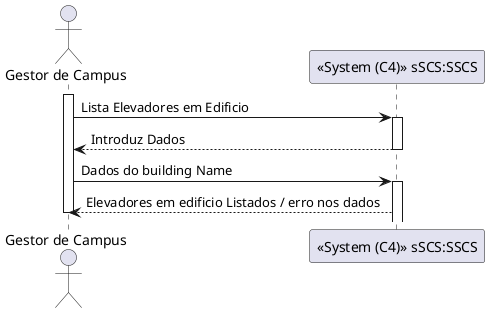 @startuml
'https://plantuml.com/sequence-diagram

actor User as "Gestor de Campus"
participant SC as "<<System (C4)>> sSCS:SSCS"
activate User
User -> SC : Lista Elevadores em Edificio
activate SC
SC-->User : Introduz Dados
deactivate SC
User -> SC : Dados do building Name
activate SC
SC --> User : Elevadores em edificio Listados / erro nos dados



deactivate User
@enduml

